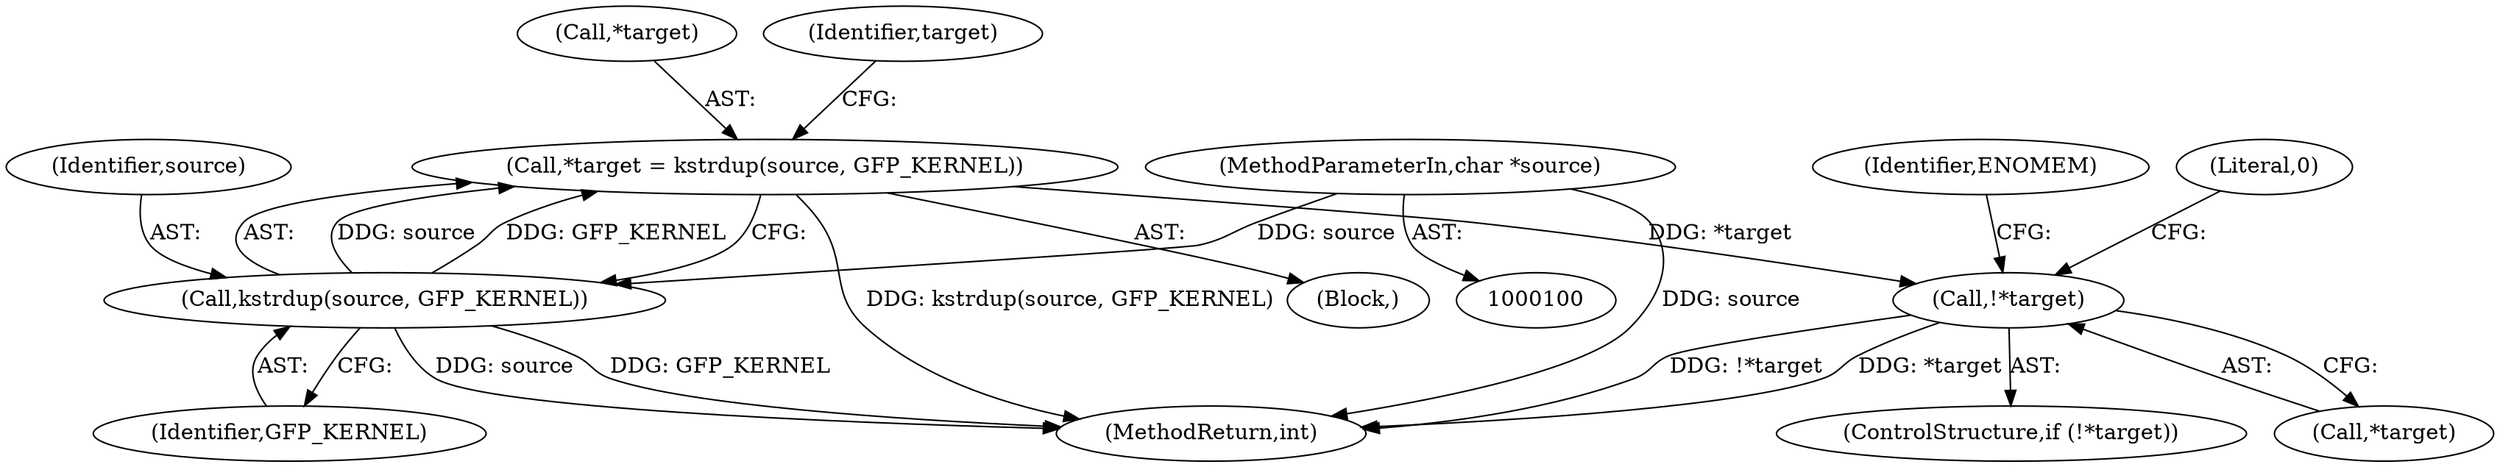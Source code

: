 digraph "1_linux_c70422f760c120480fee4de6c38804c72aa26bc1_11@API" {
"1000107" [label="(Call,*target = kstrdup(source, GFP_KERNEL))"];
"1000110" [label="(Call,kstrdup(source, GFP_KERNEL))"];
"1000102" [label="(MethodParameterIn,char *source)"];
"1000114" [label="(Call,!*target)"];
"1000107" [label="(Call,*target = kstrdup(source, GFP_KERNEL))"];
"1000127" [label="(MethodReturn,int)"];
"1000111" [label="(Identifier,source)"];
"1000113" [label="(ControlStructure,if (!*target))"];
"1000115" [label="(Call,*target)"];
"1000102" [label="(MethodParameterIn,char *source)"];
"1000108" [label="(Call,*target)"];
"1000119" [label="(Identifier,ENOMEM)"];
"1000112" [label="(Identifier,GFP_KERNEL)"];
"1000126" [label="(Literal,0)"];
"1000106" [label="(Block,)"];
"1000116" [label="(Identifier,target)"];
"1000114" [label="(Call,!*target)"];
"1000110" [label="(Call,kstrdup(source, GFP_KERNEL))"];
"1000107" -> "1000106"  [label="AST: "];
"1000107" -> "1000110"  [label="CFG: "];
"1000108" -> "1000107"  [label="AST: "];
"1000110" -> "1000107"  [label="AST: "];
"1000116" -> "1000107"  [label="CFG: "];
"1000107" -> "1000127"  [label="DDG: kstrdup(source, GFP_KERNEL)"];
"1000110" -> "1000107"  [label="DDG: source"];
"1000110" -> "1000107"  [label="DDG: GFP_KERNEL"];
"1000107" -> "1000114"  [label="DDG: *target"];
"1000110" -> "1000112"  [label="CFG: "];
"1000111" -> "1000110"  [label="AST: "];
"1000112" -> "1000110"  [label="AST: "];
"1000110" -> "1000127"  [label="DDG: source"];
"1000110" -> "1000127"  [label="DDG: GFP_KERNEL"];
"1000102" -> "1000110"  [label="DDG: source"];
"1000102" -> "1000100"  [label="AST: "];
"1000102" -> "1000127"  [label="DDG: source"];
"1000114" -> "1000113"  [label="AST: "];
"1000114" -> "1000115"  [label="CFG: "];
"1000115" -> "1000114"  [label="AST: "];
"1000119" -> "1000114"  [label="CFG: "];
"1000126" -> "1000114"  [label="CFG: "];
"1000114" -> "1000127"  [label="DDG: !*target"];
"1000114" -> "1000127"  [label="DDG: *target"];
}
